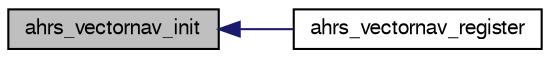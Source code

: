 digraph "ahrs_vectornav_init"
{
  edge [fontname="FreeSans",fontsize="10",labelfontname="FreeSans",labelfontsize="10"];
  node [fontname="FreeSans",fontsize="10",shape=record];
  rankdir="LR";
  Node1 [label="ahrs_vectornav_init",height=0.2,width=0.4,color="black", fillcolor="grey75", style="filled", fontcolor="black"];
  Node1 -> Node2 [dir="back",color="midnightblue",fontsize="10",style="solid",fontname="FreeSans"];
  Node2 [label="ahrs_vectornav_register",height=0.2,width=0.4,color="black", fillcolor="white", style="filled",URL="$ahrs__vectornav__wrapper_8h.html#a67821e4f24335d5924bdb33a11c661e0"];
}
